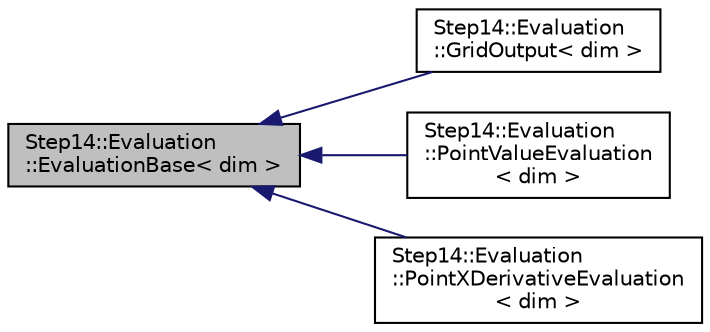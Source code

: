 digraph "Step14::Evaluation::EvaluationBase&lt; dim &gt;"
{
 // LATEX_PDF_SIZE
  edge [fontname="Helvetica",fontsize="10",labelfontname="Helvetica",labelfontsize="10"];
  node [fontname="Helvetica",fontsize="10",shape=record];
  rankdir="LR";
  Node1 [label="Step14::Evaluation\l::EvaluationBase\< dim \>",height=0.2,width=0.4,color="black", fillcolor="grey75", style="filled", fontcolor="black",tooltip=" "];
  Node1 -> Node2 [dir="back",color="midnightblue",fontsize="10",style="solid",fontname="Helvetica"];
  Node2 [label="Step14::Evaluation\l::GridOutput\< dim \>",height=0.2,width=0.4,color="black", fillcolor="white", style="filled",URL="$classStep14_1_1Evaluation_1_1GridOutput.html",tooltip=" "];
  Node1 -> Node3 [dir="back",color="midnightblue",fontsize="10",style="solid",fontname="Helvetica"];
  Node3 [label="Step14::Evaluation\l::PointValueEvaluation\l\< dim \>",height=0.2,width=0.4,color="black", fillcolor="white", style="filled",URL="$classStep14_1_1Evaluation_1_1PointValueEvaluation.html",tooltip=" "];
  Node1 -> Node4 [dir="back",color="midnightblue",fontsize="10",style="solid",fontname="Helvetica"];
  Node4 [label="Step14::Evaluation\l::PointXDerivativeEvaluation\l\< dim \>",height=0.2,width=0.4,color="black", fillcolor="white", style="filled",URL="$classStep14_1_1Evaluation_1_1PointXDerivativeEvaluation.html",tooltip=" "];
}
